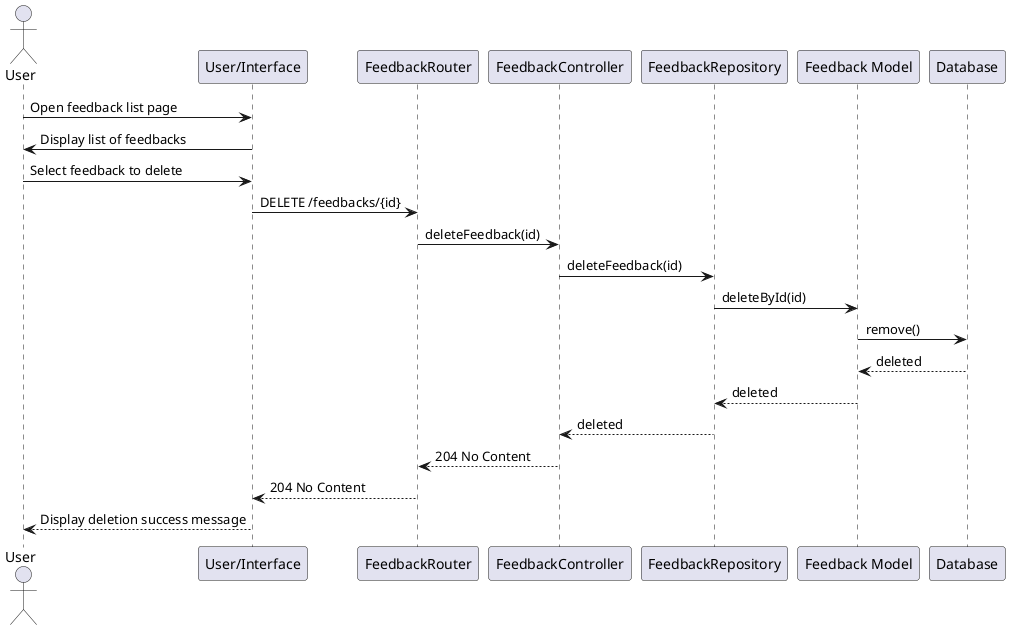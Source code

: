 @startuml
actor User
participant "User/Interface" as UI
participant "FeedbackRouter" as Router
participant "FeedbackController" as Controller
participant "FeedbackRepository" as Repository
participant "Feedback Model" as Model
participant "Database" as DB

User -> UI: Open feedback list page
UI -> User: Display list of feedbacks

User -> UI: Select feedback to delete
UI -> Router: DELETE /feedbacks/{id}
Router -> Controller: deleteFeedback(id)
Controller -> Repository: deleteFeedback(id)
Repository -> Model: deleteById(id)
Model -> DB: remove()
DB --> Model: deleted
Model --> Repository: deleted
Repository --> Controller: deleted
Controller --> Router: 204 No Content
Router --> UI: 204 No Content
UI --> User: Display deletion success message
@enduml
